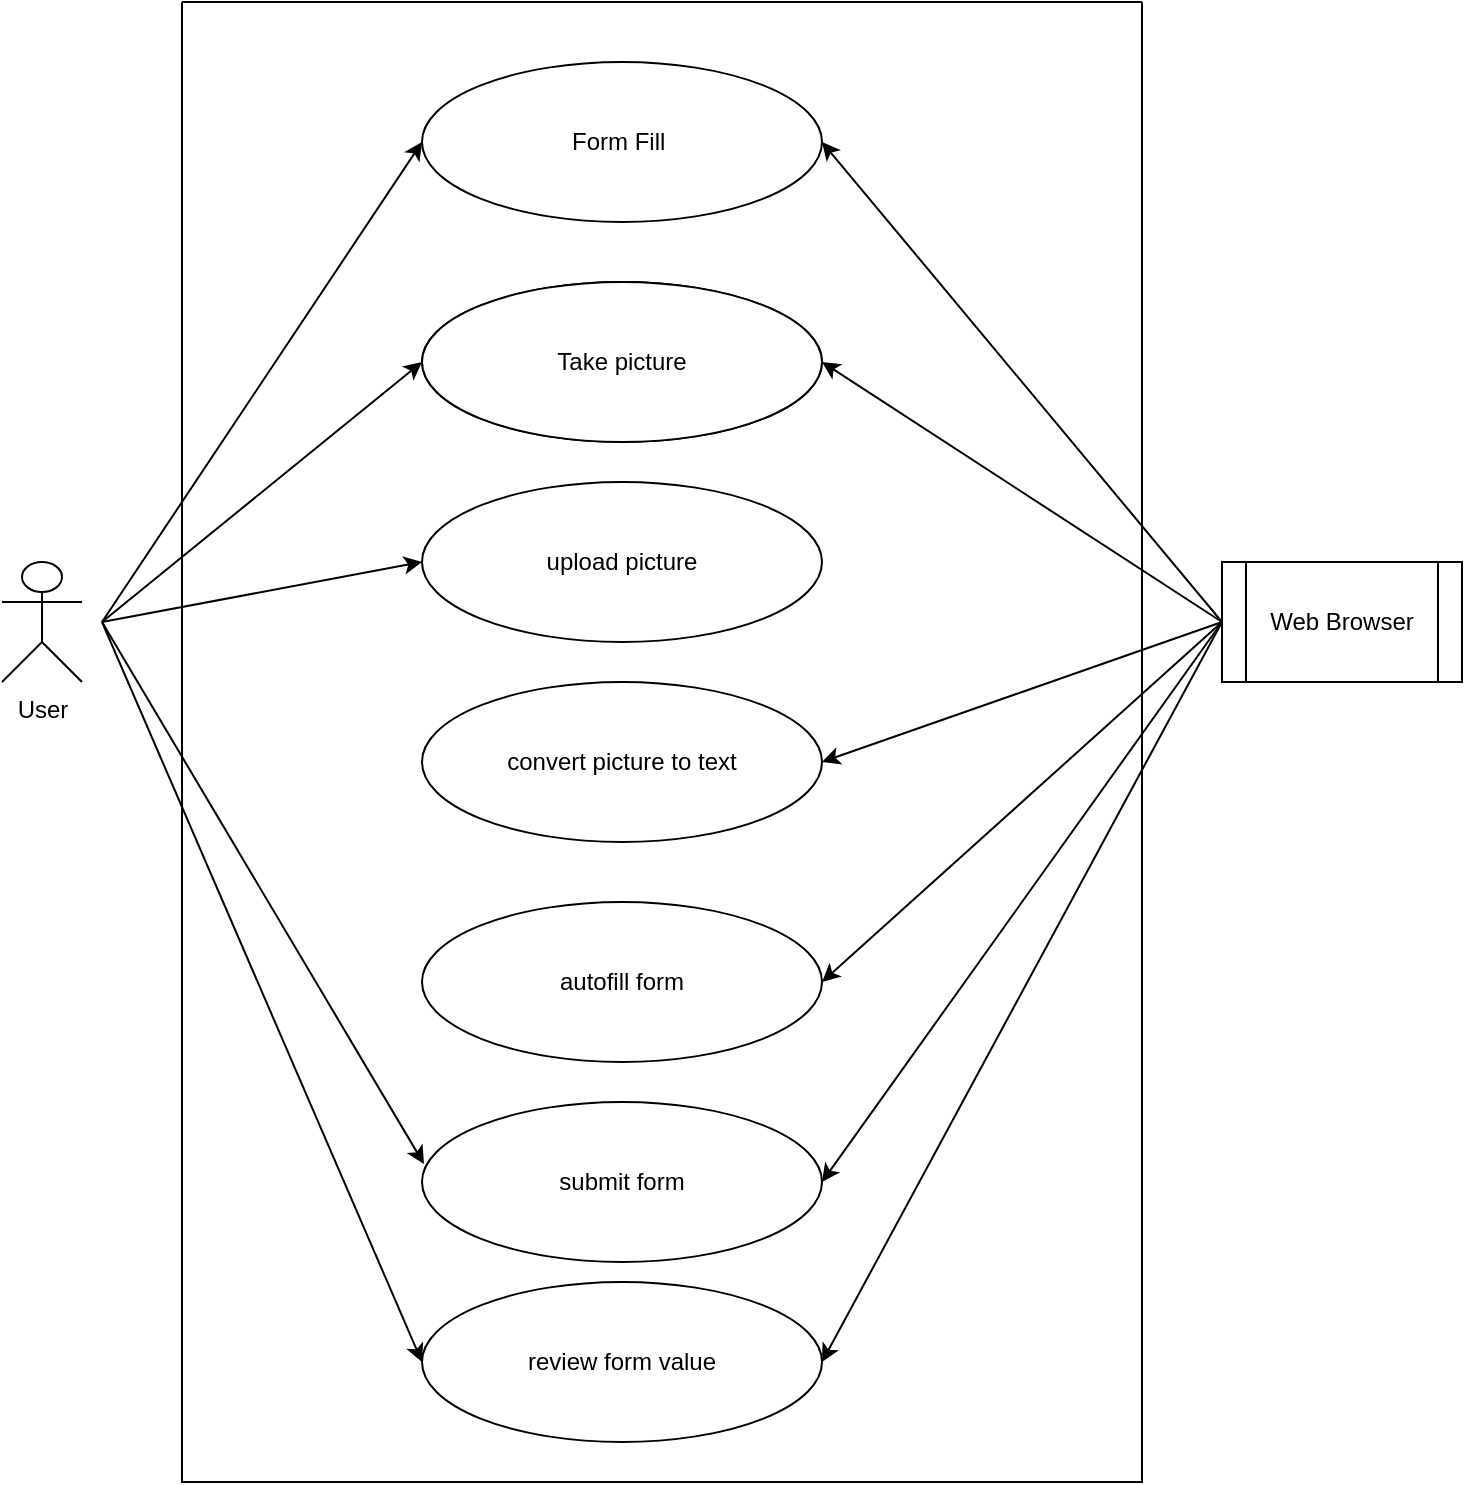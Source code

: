 <mxfile version="20.8.20" type="device"><diagram name="Page-1" id="uTyKaxdyVMb1HFLmZWG7"><mxGraphModel dx="1434" dy="756" grid="1" gridSize="10" guides="1" tooltips="1" connect="1" arrows="1" fold="1" page="1" pageScale="1" pageWidth="850" pageHeight="1100" math="0" shadow="0"><root><mxCell id="0"/><mxCell id="1" parent="0"/><mxCell id="RikLxSCOfjcLATiDDUJR-1" value="User" style="shape=umlActor;verticalLabelPosition=bottom;verticalAlign=top;html=1;outlineConnect=0;" parent="1" vertex="1"><mxGeometry x="70" y="290" width="40" height="60" as="geometry"/></mxCell><mxCell id="RikLxSCOfjcLATiDDUJR-2" value="Web Browser" style="shape=process;whiteSpace=wrap;html=1;backgroundOutline=1;" parent="1" vertex="1"><mxGeometry x="680" y="290" width="120" height="60" as="geometry"/></mxCell><mxCell id="RikLxSCOfjcLATiDDUJR-5" value="" style="swimlane;startSize=0;" parent="1" vertex="1"><mxGeometry x="160" y="10" width="480" height="740" as="geometry"/></mxCell><mxCell id="RikLxSCOfjcLATiDDUJR-6" value="Form Fill&amp;nbsp;" style="ellipse;whiteSpace=wrap;html=1;" parent="RikLxSCOfjcLATiDDUJR-5" vertex="1"><mxGeometry x="120" y="30" width="200" height="80" as="geometry"/></mxCell><mxCell id="RikLxSCOfjcLATiDDUJR-7" value="" style="ellipse;whiteSpace=wrap;html=1;" parent="RikLxSCOfjcLATiDDUJR-5" vertex="1"><mxGeometry x="120" y="140" width="200" height="80" as="geometry"/></mxCell><mxCell id="RikLxSCOfjcLATiDDUJR-9" value="upload picture" style="ellipse;whiteSpace=wrap;html=1;" parent="RikLxSCOfjcLATiDDUJR-5" vertex="1"><mxGeometry x="120" y="240" width="200" height="80" as="geometry"/></mxCell><mxCell id="RikLxSCOfjcLATiDDUJR-10" value="convert picture to text" style="ellipse;whiteSpace=wrap;html=1;" parent="RikLxSCOfjcLATiDDUJR-5" vertex="1"><mxGeometry x="120" y="340" width="200" height="80" as="geometry"/></mxCell><mxCell id="RikLxSCOfjcLATiDDUJR-11" value="autofill form" style="ellipse;whiteSpace=wrap;html=1;" parent="RikLxSCOfjcLATiDDUJR-5" vertex="1"><mxGeometry x="120" y="450" width="200" height="80" as="geometry"/></mxCell><mxCell id="RikLxSCOfjcLATiDDUJR-12" value="submit form" style="ellipse;whiteSpace=wrap;html=1;" parent="RikLxSCOfjcLATiDDUJR-5" vertex="1"><mxGeometry x="120" y="550" width="200" height="80" as="geometry"/></mxCell><mxCell id="RikLxSCOfjcLATiDDUJR-13" value="review form value" style="ellipse;whiteSpace=wrap;html=1;" parent="RikLxSCOfjcLATiDDUJR-5" vertex="1"><mxGeometry x="120" y="640" width="200" height="80" as="geometry"/></mxCell><mxCell id="RikLxSCOfjcLATiDDUJR-8" value="Take picture" style="ellipse;whiteSpace=wrap;html=1;" parent="1" vertex="1"><mxGeometry x="280" y="150" width="200" height="80" as="geometry"/></mxCell><mxCell id="RikLxSCOfjcLATiDDUJR-14" value="" style="endArrow=classic;html=1;rounded=0;entryX=0;entryY=0.5;entryDx=0;entryDy=0;" parent="1" target="RikLxSCOfjcLATiDDUJR-6" edge="1"><mxGeometry width="50" height="50" relative="1" as="geometry"><mxPoint x="120" y="320" as="sourcePoint"/><mxPoint x="450" y="350" as="targetPoint"/><Array as="points"><mxPoint x="120" y="320"/></Array></mxGeometry></mxCell><mxCell id="RikLxSCOfjcLATiDDUJR-21" value="" style="endArrow=classic;html=1;rounded=0;entryX=0;entryY=0.5;entryDx=0;entryDy=0;" parent="1" target="RikLxSCOfjcLATiDDUJR-8" edge="1"><mxGeometry width="50" height="50" relative="1" as="geometry"><mxPoint x="120" y="320" as="sourcePoint"/><mxPoint x="450" y="350" as="targetPoint"/></mxGeometry></mxCell><mxCell id="RikLxSCOfjcLATiDDUJR-22" value="" style="endArrow=classic;html=1;rounded=0;entryX=0;entryY=0.5;entryDx=0;entryDy=0;" parent="1" target="RikLxSCOfjcLATiDDUJR-9" edge="1"><mxGeometry width="50" height="50" relative="1" as="geometry"><mxPoint x="120" y="320" as="sourcePoint"/><mxPoint x="450" y="350" as="targetPoint"/></mxGeometry></mxCell><mxCell id="RikLxSCOfjcLATiDDUJR-23" value="" style="endArrow=classic;html=1;rounded=0;entryX=0.005;entryY=0.388;entryDx=0;entryDy=0;entryPerimeter=0;" parent="1" target="RikLxSCOfjcLATiDDUJR-12" edge="1"><mxGeometry width="50" height="50" relative="1" as="geometry"><mxPoint x="120" y="320" as="sourcePoint"/><mxPoint x="450" y="350" as="targetPoint"/></mxGeometry></mxCell><mxCell id="RikLxSCOfjcLATiDDUJR-24" value="" style="endArrow=classic;html=1;rounded=0;entryX=0;entryY=0.5;entryDx=0;entryDy=0;" parent="1" target="RikLxSCOfjcLATiDDUJR-13" edge="1"><mxGeometry width="50" height="50" relative="1" as="geometry"><mxPoint x="120" y="320" as="sourcePoint"/><mxPoint x="450" y="350" as="targetPoint"/></mxGeometry></mxCell><mxCell id="RikLxSCOfjcLATiDDUJR-25" value="" style="endArrow=classic;html=1;rounded=0;exitX=0;exitY=0.5;exitDx=0;exitDy=0;entryX=1;entryY=0.5;entryDx=0;entryDy=0;" parent="1" source="RikLxSCOfjcLATiDDUJR-2" target="RikLxSCOfjcLATiDDUJR-6" edge="1"><mxGeometry width="50" height="50" relative="1" as="geometry"><mxPoint x="400" y="400" as="sourcePoint"/><mxPoint x="450" y="350" as="targetPoint"/></mxGeometry></mxCell><mxCell id="RikLxSCOfjcLATiDDUJR-26" value="" style="endArrow=classic;html=1;rounded=0;exitX=0;exitY=0.5;exitDx=0;exitDy=0;entryX=1;entryY=0.5;entryDx=0;entryDy=0;" parent="1" source="RikLxSCOfjcLATiDDUJR-2" target="RikLxSCOfjcLATiDDUJR-10" edge="1"><mxGeometry width="50" height="50" relative="1" as="geometry"><mxPoint x="400" y="400" as="sourcePoint"/><mxPoint x="450" y="350" as="targetPoint"/></mxGeometry></mxCell><mxCell id="RikLxSCOfjcLATiDDUJR-27" value="" style="endArrow=classic;html=1;rounded=0;exitX=0;exitY=0.5;exitDx=0;exitDy=0;entryX=1;entryY=0.5;entryDx=0;entryDy=0;" parent="1" source="RikLxSCOfjcLATiDDUJR-2" target="RikLxSCOfjcLATiDDUJR-11" edge="1"><mxGeometry width="50" height="50" relative="1" as="geometry"><mxPoint x="400" y="400" as="sourcePoint"/><mxPoint x="450" y="350" as="targetPoint"/></mxGeometry></mxCell><mxCell id="RikLxSCOfjcLATiDDUJR-28" value="" style="endArrow=classic;html=1;rounded=0;exitX=0;exitY=0.5;exitDx=0;exitDy=0;entryX=1;entryY=0.5;entryDx=0;entryDy=0;" parent="1" source="RikLxSCOfjcLATiDDUJR-2" target="RikLxSCOfjcLATiDDUJR-13" edge="1"><mxGeometry width="50" height="50" relative="1" as="geometry"><mxPoint x="400" y="400" as="sourcePoint"/><mxPoint x="450" y="350" as="targetPoint"/></mxGeometry></mxCell><mxCell id="RikLxSCOfjcLATiDDUJR-29" value="" style="endArrow=classic;html=1;rounded=0;exitX=0;exitY=0.5;exitDx=0;exitDy=0;entryX=1;entryY=0.5;entryDx=0;entryDy=0;" parent="1" source="RikLxSCOfjcLATiDDUJR-2" target="RikLxSCOfjcLATiDDUJR-8" edge="1"><mxGeometry width="50" height="50" relative="1" as="geometry"><mxPoint x="400" y="400" as="sourcePoint"/><mxPoint x="450" y="350" as="targetPoint"/></mxGeometry></mxCell><mxCell id="RikLxSCOfjcLATiDDUJR-30" value="" style="endArrow=classic;html=1;rounded=0;exitX=0;exitY=0.5;exitDx=0;exitDy=0;entryX=1;entryY=0.5;entryDx=0;entryDy=0;" parent="1" source="RikLxSCOfjcLATiDDUJR-2" target="RikLxSCOfjcLATiDDUJR-12" edge="1"><mxGeometry width="50" height="50" relative="1" as="geometry"><mxPoint x="400" y="400" as="sourcePoint"/><mxPoint x="450" y="350" as="targetPoint"/></mxGeometry></mxCell></root></mxGraphModel></diagram></mxfile>
